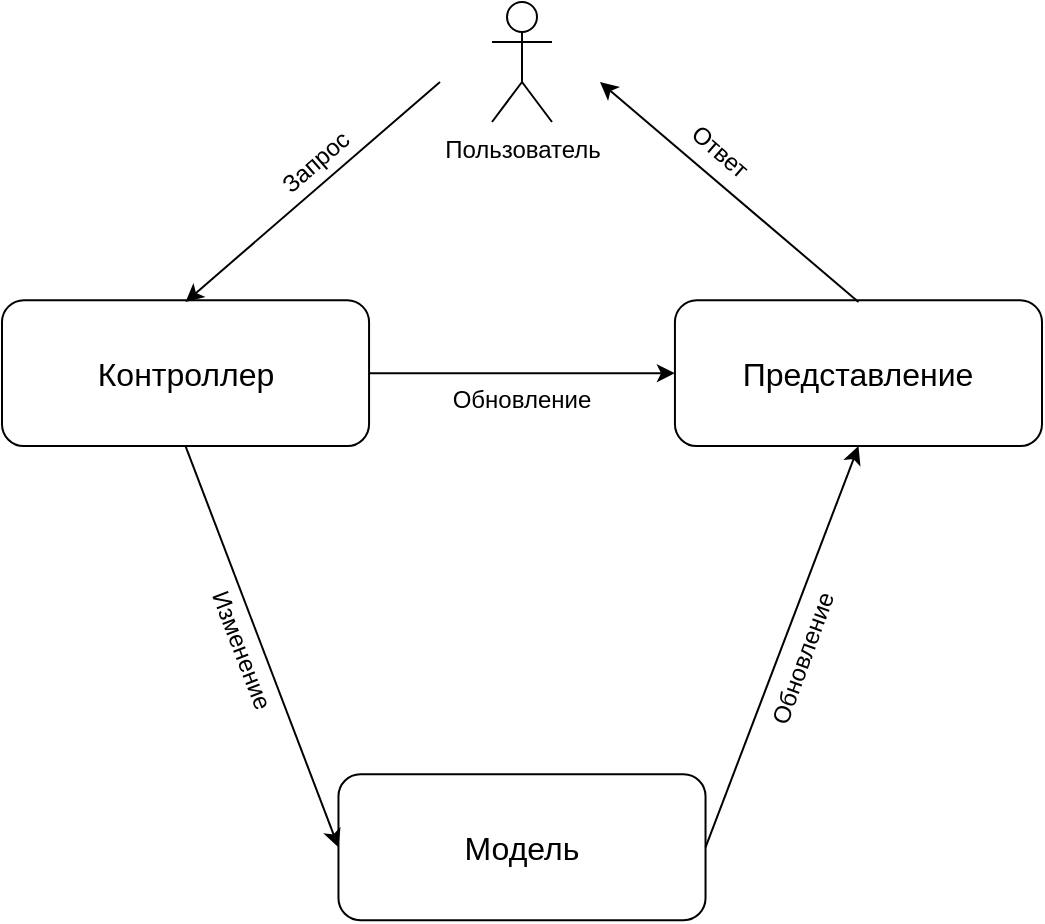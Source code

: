 <mxfile version="15.8.6" type="device"><diagram id="z-Mlt3SXmrKoZ2v7yO1W" name="Page-1"><mxGraphModel dx="1221" dy="1801" grid="1" gridSize="10" guides="1" tooltips="1" connect="1" arrows="1" fold="1" page="1" pageScale="1" pageWidth="827" pageHeight="1169" math="0" shadow="0"><root><mxCell id="0"/><mxCell id="1" parent="0"/><mxCell id="WUVrr34GDYsbMqFwqYkv-99" value="&lt;font style=&quot;font-size: 12px&quot;&gt;Обновление&lt;/font&gt;" style="text;html=1;strokeColor=none;fillColor=none;align=center;verticalAlign=middle;whiteSpace=wrap;rounded=0;fontSize=8;container=0;" parent="1" vertex="1"><mxGeometry x="274.118" y="-939.997" width="91.765" height="18.235" as="geometry"/></mxCell><mxCell id="WUVrr34GDYsbMqFwqYkv-100" value="Пользователь" style="shape=umlActor;verticalLabelPosition=bottom;verticalAlign=top;html=1;outlineConnect=0;fontSize=12;container=0;fillColor=none;" parent="1" vertex="1"><mxGeometry x="305" y="-1130" width="30" height="60" as="geometry"/></mxCell><mxCell id="WUVrr34GDYsbMqFwqYkv-101" value="" style="endArrow=classic;html=1;rounded=0;fontSize=12;entryX=0.5;entryY=0;entryDx=0;entryDy=0;" parent="1" edge="1"><mxGeometry width="50" height="50" relative="1" as="geometry"><mxPoint x="279" y="-1090" as="sourcePoint"/><mxPoint x="151.765" y="-980" as="targetPoint"/></mxGeometry></mxCell><mxCell id="WUVrr34GDYsbMqFwqYkv-102" value="" style="endArrow=none;html=1;rounded=0;fontSize=12;entryX=0.5;entryY=0;entryDx=0;entryDy=0;startArrow=classic;startFill=1;endFill=0;" parent="1" edge="1"><mxGeometry width="50" height="50" relative="1" as="geometry"><mxPoint x="359" y="-1090" as="sourcePoint"/><mxPoint x="488.235" y="-980" as="targetPoint"/></mxGeometry></mxCell><mxCell id="WUVrr34GDYsbMqFwqYkv-103" value="Запрос" style="text;html=1;strokeColor=none;fillColor=none;align=center;verticalAlign=middle;whiteSpace=wrap;rounded=0;fontSize=12;rotation=-40.9;container=0;" parent="1" vertex="1"><mxGeometry x="187" y="-1065" width="60" height="30" as="geometry"/></mxCell><mxCell id="WUVrr34GDYsbMqFwqYkv-104" value="Ответ" style="text;html=1;strokeColor=none;fillColor=none;align=center;verticalAlign=middle;whiteSpace=wrap;rounded=0;fontSize=12;rotation=40.9;container=0;" parent="1" vertex="1"><mxGeometry x="389" y="-1065" width="60" height="20" as="geometry"/></mxCell><mxCell id="WUVrr34GDYsbMqFwqYkv-1" value="&lt;font style=&quot;font-size: 16px&quot;&gt;Контроллер&lt;/font&gt;" style="rounded=1;whiteSpace=wrap;html=1;container=0;fillColor=none;" parent="1" vertex="1"><mxGeometry x="60" y="-980.88" width="183.529" height="72.941" as="geometry"/></mxCell><mxCell id="WUVrr34GDYsbMqFwqYkv-2" value="&lt;font style=&quot;font-size: 16px&quot;&gt;Представление&lt;/font&gt;" style="rounded=1;whiteSpace=wrap;html=1;container=0;fillColor=none;" parent="1" vertex="1"><mxGeometry x="396.471" y="-980.88" width="183.529" height="72.941" as="geometry"/></mxCell><mxCell id="WUVrr34GDYsbMqFwqYkv-3" value="&lt;font style=&quot;font-size: 16px&quot;&gt;Модель&lt;/font&gt;" style="rounded=1;whiteSpace=wrap;html=1;container=0;fillColor=none;" parent="1" vertex="1"><mxGeometry x="228.235" y="-743.821" width="183.529" height="72.941" as="geometry"/></mxCell><mxCell id="WUVrr34GDYsbMqFwqYkv-4" value="" style="endArrow=classic;html=1;rounded=0;exitX=0.5;exitY=1;exitDx=0;exitDy=0;entryX=0;entryY=0.5;entryDx=0;entryDy=0;" parent="1" source="WUVrr34GDYsbMqFwqYkv-1" target="WUVrr34GDYsbMqFwqYkv-3" edge="1"><mxGeometry width="50" height="50" relative="1" as="geometry"><mxPoint x="304.706" y="-597.939" as="sourcePoint"/><mxPoint x="381.176" y="-689.115" as="targetPoint"/></mxGeometry></mxCell><mxCell id="WUVrr34GDYsbMqFwqYkv-5" value="" style="endArrow=classic;html=1;rounded=0;entryX=0.5;entryY=1;entryDx=0;entryDy=0;exitX=1;exitY=0.5;exitDx=0;exitDy=0;" parent="1" source="WUVrr34GDYsbMqFwqYkv-3" target="WUVrr34GDYsbMqFwqYkv-2" edge="1"><mxGeometry width="50" height="50" relative="1" as="geometry"><mxPoint x="304.706" y="-597.939" as="sourcePoint"/><mxPoint x="381.176" y="-689.115" as="targetPoint"/></mxGeometry></mxCell><mxCell id="WUVrr34GDYsbMqFwqYkv-10" value="&lt;font style=&quot;font-size: 12px&quot;&gt;Обновление&lt;/font&gt;" style="text;html=1;strokeColor=none;fillColor=none;align=center;verticalAlign=middle;whiteSpace=wrap;rounded=0;fontSize=8;rotation=-70;container=0;" parent="1" vertex="1"><mxGeometry x="422.67" y="-826.06" width="76.47" height="48.7" as="geometry"/></mxCell><mxCell id="WUVrr34GDYsbMqFwqYkv-11" value="&lt;font style=&quot;font-size: 12px&quot;&gt;Изменение&lt;/font&gt;" style="text;html=1;strokeColor=none;fillColor=none;align=center;verticalAlign=middle;whiteSpace=wrap;rounded=0;fontSize=8;rotation=69;container=0;" parent="1" vertex="1"><mxGeometry x="133.82" y="-819.49" width="91.76" height="26.87" as="geometry"/></mxCell><mxCell id="WUVrr34GDYsbMqFwqYkv-105" value="" style="endArrow=classic;html=1;rounded=0;fontSize=12;entryX=0;entryY=0.5;entryDx=0;entryDy=0;" parent="1" source="WUVrr34GDYsbMqFwqYkv-1" target="WUVrr34GDYsbMqFwqYkv-2" edge="1"><mxGeometry width="50" height="50" relative="1" as="geometry"><mxPoint x="770" y="-880.88" as="sourcePoint"/><mxPoint x="820" y="-930.88" as="targetPoint"/></mxGeometry></mxCell></root></mxGraphModel></diagram></mxfile>